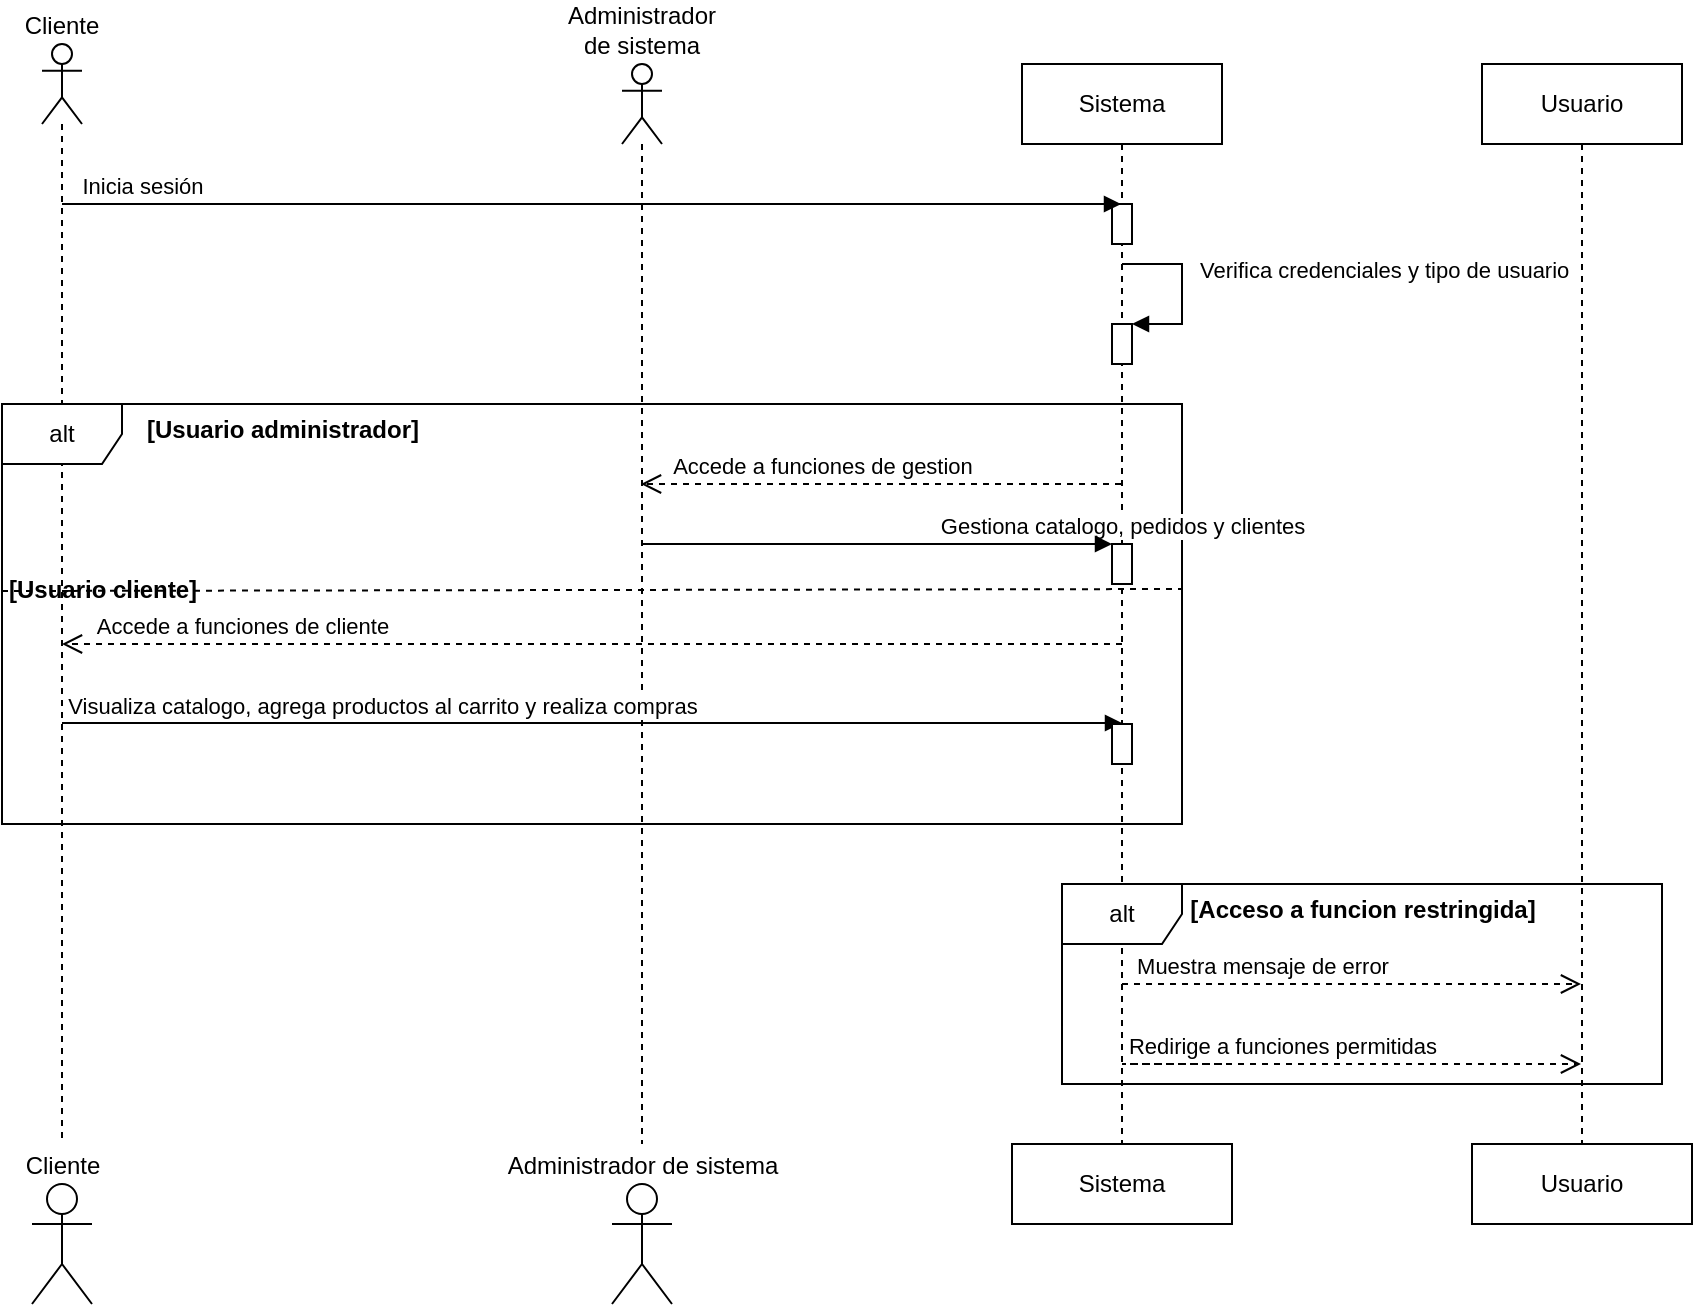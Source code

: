 <mxfile version="26.1.0">
  <diagram name="Page-1" id="2YBvvXClWsGukQMizWep">
    <mxGraphModel grid="1" page="1" gridSize="10" guides="1" tooltips="1" connect="1" arrows="1" fold="1" pageScale="1" pageWidth="850" pageHeight="1100" math="0" shadow="0">
      <root>
        <mxCell id="0" />
        <mxCell id="1" parent="0" />
        <mxCell id="eHNHMJzHXt_tSUFujhMh-4" value="Cliente" style="shape=umlLifeline;perimeter=lifelinePerimeter;whiteSpace=wrap;html=1;container=1;dropTarget=0;collapsible=0;recursiveResize=0;outlineConnect=0;portConstraint=eastwest;newEdgeStyle={&quot;curved&quot;:0,&quot;rounded&quot;:0};participant=umlActor;labelPosition=center;verticalLabelPosition=top;align=center;verticalAlign=bottom;" vertex="1" parent="1">
          <mxGeometry x="70" y="90" width="20" height="550" as="geometry" />
        </mxCell>
        <mxCell id="eHNHMJzHXt_tSUFujhMh-5" value="Administrador de sistema" style="shape=umlLifeline;perimeter=lifelinePerimeter;whiteSpace=wrap;html=1;container=1;dropTarget=0;collapsible=0;recursiveResize=0;outlineConnect=0;portConstraint=eastwest;newEdgeStyle={&quot;curved&quot;:0,&quot;rounded&quot;:0};participant=umlActor;labelPosition=center;verticalLabelPosition=top;align=center;verticalAlign=bottom;" vertex="1" parent="1">
          <mxGeometry x="360" y="100" width="20" height="540" as="geometry" />
        </mxCell>
        <mxCell id="eHNHMJzHXt_tSUFujhMh-6" value="Sistema" style="shape=umlLifeline;perimeter=lifelinePerimeter;whiteSpace=wrap;html=1;container=1;dropTarget=0;collapsible=0;recursiveResize=0;outlineConnect=0;portConstraint=eastwest;newEdgeStyle={&quot;curved&quot;:0,&quot;rounded&quot;:0};" vertex="1" parent="1">
          <mxGeometry x="560" y="100" width="100" height="540" as="geometry" />
        </mxCell>
        <mxCell id="hhBSD3JsdPOj1meNqfED-2" value="" style="html=1;points=[[0,0,0,0,5],[0,1,0,0,-5],[1,0,0,0,5],[1,1,0,0,-5]];perimeter=orthogonalPerimeter;outlineConnect=0;targetShapes=umlLifeline;portConstraint=eastwest;newEdgeStyle={&quot;curved&quot;:0,&quot;rounded&quot;:0};" vertex="1" parent="eHNHMJzHXt_tSUFujhMh-6">
          <mxGeometry x="45" y="130" width="10" height="20" as="geometry" />
        </mxCell>
        <mxCell id="hhBSD3JsdPOj1meNqfED-3" value="Verifica credenciales y tipo de usuario&lt;div&gt;&lt;br&gt;&lt;/div&gt;" style="html=1;align=left;spacingLeft=2;endArrow=block;rounded=0;edgeStyle=orthogonalEdgeStyle;curved=0;rounded=0;" edge="1" parent="eHNHMJzHXt_tSUFujhMh-6" target="hhBSD3JsdPOj1meNqfED-2">
          <mxGeometry x="-0.059" y="5" relative="1" as="geometry">
            <mxPoint x="50" y="100" as="sourcePoint" />
            <Array as="points">
              <mxPoint x="80" y="100" />
              <mxPoint x="80" y="130" />
            </Array>
            <mxPoint as="offset" />
          </mxGeometry>
        </mxCell>
        <mxCell id="hhBSD3JsdPOj1meNqfED-5" value="" style="html=1;points=[[0,0,0,0,5],[0,1,0,0,-5],[1,0,0,0,5],[1,1,0,0,-5]];perimeter=orthogonalPerimeter;outlineConnect=0;targetShapes=umlLifeline;portConstraint=eastwest;newEdgeStyle={&quot;curved&quot;:0,&quot;rounded&quot;:0};" vertex="1" parent="eHNHMJzHXt_tSUFujhMh-6">
          <mxGeometry x="45" y="70" width="10" height="20" as="geometry" />
        </mxCell>
        <mxCell id="eHNHMJzHXt_tSUFujhMh-7" value="Usuario" style="shape=umlLifeline;perimeter=lifelinePerimeter;whiteSpace=wrap;html=1;container=1;dropTarget=0;collapsible=0;recursiveResize=0;outlineConnect=0;portConstraint=eastwest;newEdgeStyle={&quot;curved&quot;:0,&quot;rounded&quot;:0};" vertex="1" parent="1">
          <mxGeometry x="790" y="100" width="100" height="540" as="geometry" />
        </mxCell>
        <mxCell id="eHNHMJzHXt_tSUFujhMh-8" value="Inicia sesión" style="html=1;verticalAlign=bottom;endArrow=block;curved=0;rounded=0;" edge="1" parent="1" target="eHNHMJzHXt_tSUFujhMh-6">
          <mxGeometry x="-0.849" width="80" relative="1" as="geometry">
            <mxPoint x="80" y="170" as="sourcePoint" />
            <mxPoint x="580" y="170" as="targetPoint" />
            <mxPoint as="offset" />
          </mxGeometry>
        </mxCell>
        <mxCell id="eHNHMJzHXt_tSUFujhMh-11" value="alt" style="shape=umlFrame;whiteSpace=wrap;html=1;pointerEvents=0;" vertex="1" parent="1">
          <mxGeometry x="50" y="270" width="590" height="210" as="geometry" />
        </mxCell>
        <mxCell id="eHNHMJzHXt_tSUFujhMh-12" value="[Usuario administrador]" style="text;align=center;fontStyle=1;verticalAlign=middle;spacingLeft=3;spacingRight=3;strokeColor=none;rotatable=0;points=[[0,0.5],[1,0.5]];portConstraint=eastwest;html=1;" vertex="1" parent="1">
          <mxGeometry x="150" y="270" width="80" height="26" as="geometry" />
        </mxCell>
        <mxCell id="eHNHMJzHXt_tSUFujhMh-13" value="Accede a funciones de gestion" style="html=1;verticalAlign=bottom;endArrow=open;dashed=1;endSize=8;curved=0;rounded=0;" edge="1" parent="1">
          <mxGeometry x="0.246" relative="1" as="geometry">
            <mxPoint x="609.5" y="310" as="sourcePoint" />
            <mxPoint x="369.5" y="310" as="targetPoint" />
            <mxPoint as="offset" />
          </mxGeometry>
        </mxCell>
        <mxCell id="eHNHMJzHXt_tSUFujhMh-14" value="Gestiona catalogo, pedidos y clientes" style="html=1;verticalAlign=bottom;endArrow=block;curved=0;rounded=0;" edge="1" parent="1" source="eHNHMJzHXt_tSUFujhMh-30">
          <mxGeometry x="-0.163" width="80" relative="1" as="geometry">
            <mxPoint x="369.5" y="340" as="sourcePoint" />
            <mxPoint x="609.5" y="340" as="targetPoint" />
            <mxPoint as="offset" />
          </mxGeometry>
        </mxCell>
        <mxCell id="eHNHMJzHXt_tSUFujhMh-15" value="" style="endArrow=none;dashed=1;html=1;rounded=0;exitX=0;exitY=0.405;exitDx=0;exitDy=0;exitPerimeter=0;entryX=1;entryY=0.4;entryDx=0;entryDy=0;entryPerimeter=0;" edge="1" parent="1">
          <mxGeometry width="50" height="50" relative="1" as="geometry">
            <mxPoint x="50" y="363.5" as="sourcePoint" />
            <mxPoint x="640" y="362.5" as="targetPoint" />
          </mxGeometry>
        </mxCell>
        <mxCell id="eHNHMJzHXt_tSUFujhMh-16" value="Accede a funciones de cliente" style="html=1;verticalAlign=bottom;endArrow=open;dashed=1;endSize=8;curved=0;rounded=0;" edge="1" parent="1">
          <mxGeometry x="0.66" relative="1" as="geometry">
            <mxPoint x="610" y="390" as="sourcePoint" />
            <mxPoint x="80" y="390" as="targetPoint" />
            <mxPoint as="offset" />
          </mxGeometry>
        </mxCell>
        <mxCell id="eHNHMJzHXt_tSUFujhMh-17" value="Visualiza catalogo, agrega productos al carrito y realiza compras" style="html=1;verticalAlign=bottom;endArrow=block;curved=0;rounded=0;" edge="1" parent="1">
          <mxGeometry x="-0.396" width="80" relative="1" as="geometry">
            <mxPoint x="80" y="429.5" as="sourcePoint" />
            <mxPoint x="610" y="429.5" as="targetPoint" />
            <mxPoint as="offset" />
          </mxGeometry>
        </mxCell>
        <mxCell id="eHNHMJzHXt_tSUFujhMh-18" value="alt" style="shape=umlFrame;whiteSpace=wrap;html=1;pointerEvents=0;" vertex="1" parent="1">
          <mxGeometry x="580" y="510" width="300" height="100" as="geometry" />
        </mxCell>
        <mxCell id="eHNHMJzHXt_tSUFujhMh-19" value="[Usuario cliente]" style="text;align=center;fontStyle=1;verticalAlign=middle;spacingLeft=3;spacingRight=3;strokeColor=none;rotatable=0;points=[[0,0.5],[1,0.5]];portConstraint=eastwest;html=1;" vertex="1" parent="1">
          <mxGeometry x="60" y="350" width="80" height="26" as="geometry" />
        </mxCell>
        <mxCell id="eHNHMJzHXt_tSUFujhMh-22" value="Muestra mensaje de error" style="html=1;verticalAlign=bottom;endArrow=open;dashed=1;endSize=8;curved=0;rounded=0;" edge="1" parent="1" target="eHNHMJzHXt_tSUFujhMh-7">
          <mxGeometry x="-0.39" relative="1" as="geometry">
            <mxPoint x="610" y="560" as="sourcePoint" />
            <mxPoint x="739.5" y="560" as="targetPoint" />
            <mxPoint as="offset" />
          </mxGeometry>
        </mxCell>
        <mxCell id="eHNHMJzHXt_tSUFujhMh-23" value="Redirige a funciones permitidas" style="html=1;verticalAlign=bottom;endArrow=open;dashed=1;endSize=8;curved=0;rounded=0;" edge="1" parent="1" target="eHNHMJzHXt_tSUFujhMh-7">
          <mxGeometry x="-0.07" relative="1" as="geometry">
            <mxPoint x="660" y="600" as="sourcePoint" />
            <mxPoint x="790" y="600" as="targetPoint" />
            <Array as="points">
              <mxPoint x="610" y="600" />
              <mxPoint x="660" y="600" />
            </Array>
            <mxPoint as="offset" />
          </mxGeometry>
        </mxCell>
        <mxCell id="eHNHMJzHXt_tSUFujhMh-24" value="[Acceso a funcion restringida]" style="text;align=center;fontStyle=1;verticalAlign=middle;spacingLeft=3;spacingRight=3;strokeColor=none;rotatable=0;points=[[0,0.5],[1,0.5]];portConstraint=eastwest;html=1;" vertex="1" parent="1">
          <mxGeometry x="690" y="510" width="80" height="26" as="geometry" />
        </mxCell>
        <mxCell id="eHNHMJzHXt_tSUFujhMh-25" value="Sistema" style="html=1;whiteSpace=wrap;" vertex="1" parent="1">
          <mxGeometry x="555" y="640" width="110" height="40" as="geometry" />
        </mxCell>
        <mxCell id="eHNHMJzHXt_tSUFujhMh-26" value="Usuario" style="html=1;whiteSpace=wrap;" vertex="1" parent="1">
          <mxGeometry x="785" y="640" width="110" height="40" as="geometry" />
        </mxCell>
        <mxCell id="eHNHMJzHXt_tSUFujhMh-28" value="Cliente" style="shape=umlActor;verticalLabelPosition=top;verticalAlign=bottom;html=1;labelPosition=center;align=center;" vertex="1" parent="1">
          <mxGeometry x="65" y="660" width="30" height="60" as="geometry" />
        </mxCell>
        <mxCell id="eHNHMJzHXt_tSUFujhMh-29" value="Administrador de sistema" style="shape=umlActor;verticalLabelPosition=top;verticalAlign=bottom;html=1;labelPosition=center;align=center;" vertex="1" parent="1">
          <mxGeometry x="355" y="660" width="30" height="60" as="geometry" />
        </mxCell>
        <mxCell id="eHNHMJzHXt_tSUFujhMh-31" value="" style="html=1;verticalAlign=bottom;endArrow=block;curved=0;rounded=0;" edge="1" parent="1" target="eHNHMJzHXt_tSUFujhMh-30">
          <mxGeometry x="-0.163" width="80" relative="1" as="geometry">
            <mxPoint x="369.5" y="340" as="sourcePoint" />
            <mxPoint x="609.5" y="340" as="targetPoint" />
            <mxPoint as="offset" />
          </mxGeometry>
        </mxCell>
        <mxCell id="eHNHMJzHXt_tSUFujhMh-30" value="" style="html=1;points=[[0,0,0,0,5],[0,1,0,0,-5],[1,0,0,0,5],[1,1,0,0,-5]];perimeter=orthogonalPerimeter;outlineConnect=0;targetShapes=umlLifeline;portConstraint=eastwest;newEdgeStyle={&quot;curved&quot;:0,&quot;rounded&quot;:0};" vertex="1" parent="1">
          <mxGeometry x="605" y="340" width="10" height="20" as="geometry" />
        </mxCell>
        <mxCell id="eHNHMJzHXt_tSUFujhMh-33" value="" style="html=1;points=[[0,0,0,0,5],[0,1,0,0,-5],[1,0,0,0,5],[1,1,0,0,-5]];perimeter=orthogonalPerimeter;outlineConnect=0;targetShapes=umlLifeline;portConstraint=eastwest;newEdgeStyle={&quot;curved&quot;:0,&quot;rounded&quot;:0};" vertex="1" parent="1">
          <mxGeometry x="605" y="430" width="10" height="20" as="geometry" />
        </mxCell>
      </root>
    </mxGraphModel>
  </diagram>
</mxfile>
